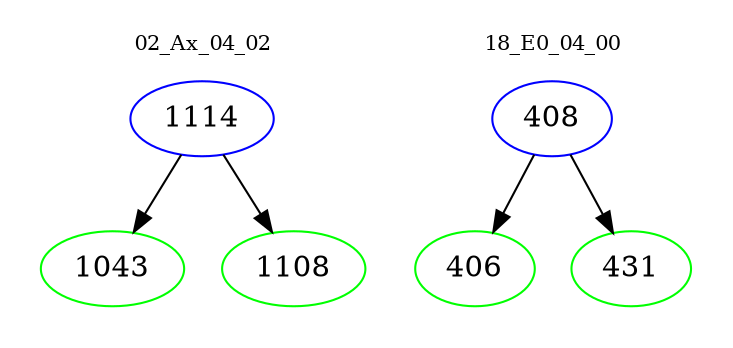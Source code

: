 digraph{
subgraph cluster_0 {
color = white
label = "02_Ax_04_02";
fontsize=10;
T0_1114 [label="1114", color="blue"]
T0_1114 -> T0_1043 [color="black"]
T0_1043 [label="1043", color="green"]
T0_1114 -> T0_1108 [color="black"]
T0_1108 [label="1108", color="green"]
}
subgraph cluster_1 {
color = white
label = "18_E0_04_00";
fontsize=10;
T1_408 [label="408", color="blue"]
T1_408 -> T1_406 [color="black"]
T1_406 [label="406", color="green"]
T1_408 -> T1_431 [color="black"]
T1_431 [label="431", color="green"]
}
}
